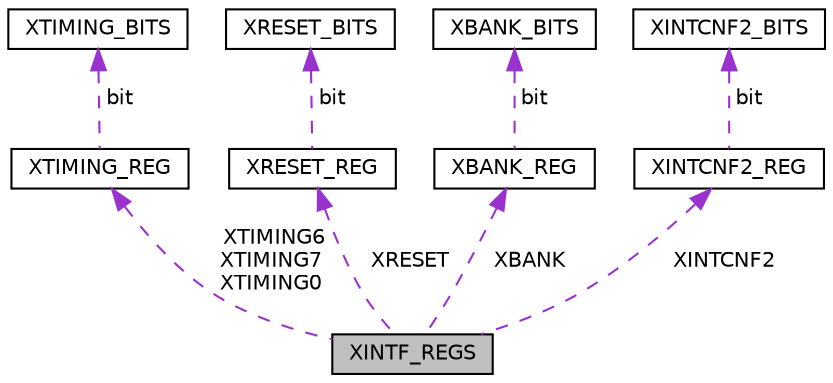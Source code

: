 digraph "XINTF_REGS"
{
  edge [fontname="Helvetica",fontsize="10",labelfontname="Helvetica",labelfontsize="10"];
  node [fontname="Helvetica",fontsize="10",shape=record];
  Node1 [label="XINTF_REGS",height=0.2,width=0.4,color="black", fillcolor="grey75", style="filled", fontcolor="black"];
  Node2 -> Node1 [dir="back",color="darkorchid3",fontsize="10",style="dashed",label=" XTIMING6\nXTIMING7\nXTIMING0" ,fontname="Helvetica"];
  Node2 [label="XTIMING_REG",height=0.2,width=0.4,color="black", fillcolor="white", style="filled",URL="$union_x_t_i_m_i_n_g___r_e_g.html"];
  Node3 -> Node2 [dir="back",color="darkorchid3",fontsize="10",style="dashed",label=" bit" ,fontname="Helvetica"];
  Node3 [label="XTIMING_BITS",height=0.2,width=0.4,color="black", fillcolor="white", style="filled",URL="$struct_x_t_i_m_i_n_g___b_i_t_s.html"];
  Node4 -> Node1 [dir="back",color="darkorchid3",fontsize="10",style="dashed",label=" XRESET" ,fontname="Helvetica"];
  Node4 [label="XRESET_REG",height=0.2,width=0.4,color="black", fillcolor="white", style="filled",URL="$union_x_r_e_s_e_t___r_e_g.html"];
  Node5 -> Node4 [dir="back",color="darkorchid3",fontsize="10",style="dashed",label=" bit" ,fontname="Helvetica"];
  Node5 [label="XRESET_BITS",height=0.2,width=0.4,color="black", fillcolor="white", style="filled",URL="$struct_x_r_e_s_e_t___b_i_t_s.html"];
  Node6 -> Node1 [dir="back",color="darkorchid3",fontsize="10",style="dashed",label=" XBANK" ,fontname="Helvetica"];
  Node6 [label="XBANK_REG",height=0.2,width=0.4,color="black", fillcolor="white", style="filled",URL="$union_x_b_a_n_k___r_e_g.html"];
  Node7 -> Node6 [dir="back",color="darkorchid3",fontsize="10",style="dashed",label=" bit" ,fontname="Helvetica"];
  Node7 [label="XBANK_BITS",height=0.2,width=0.4,color="black", fillcolor="white", style="filled",URL="$struct_x_b_a_n_k___b_i_t_s.html"];
  Node8 -> Node1 [dir="back",color="darkorchid3",fontsize="10",style="dashed",label=" XINTCNF2" ,fontname="Helvetica"];
  Node8 [label="XINTCNF2_REG",height=0.2,width=0.4,color="black", fillcolor="white", style="filled",URL="$union_x_i_n_t_c_n_f2___r_e_g.html"];
  Node9 -> Node8 [dir="back",color="darkorchid3",fontsize="10",style="dashed",label=" bit" ,fontname="Helvetica"];
  Node9 [label="XINTCNF2_BITS",height=0.2,width=0.4,color="black", fillcolor="white", style="filled",URL="$struct_x_i_n_t_c_n_f2___b_i_t_s.html"];
}
